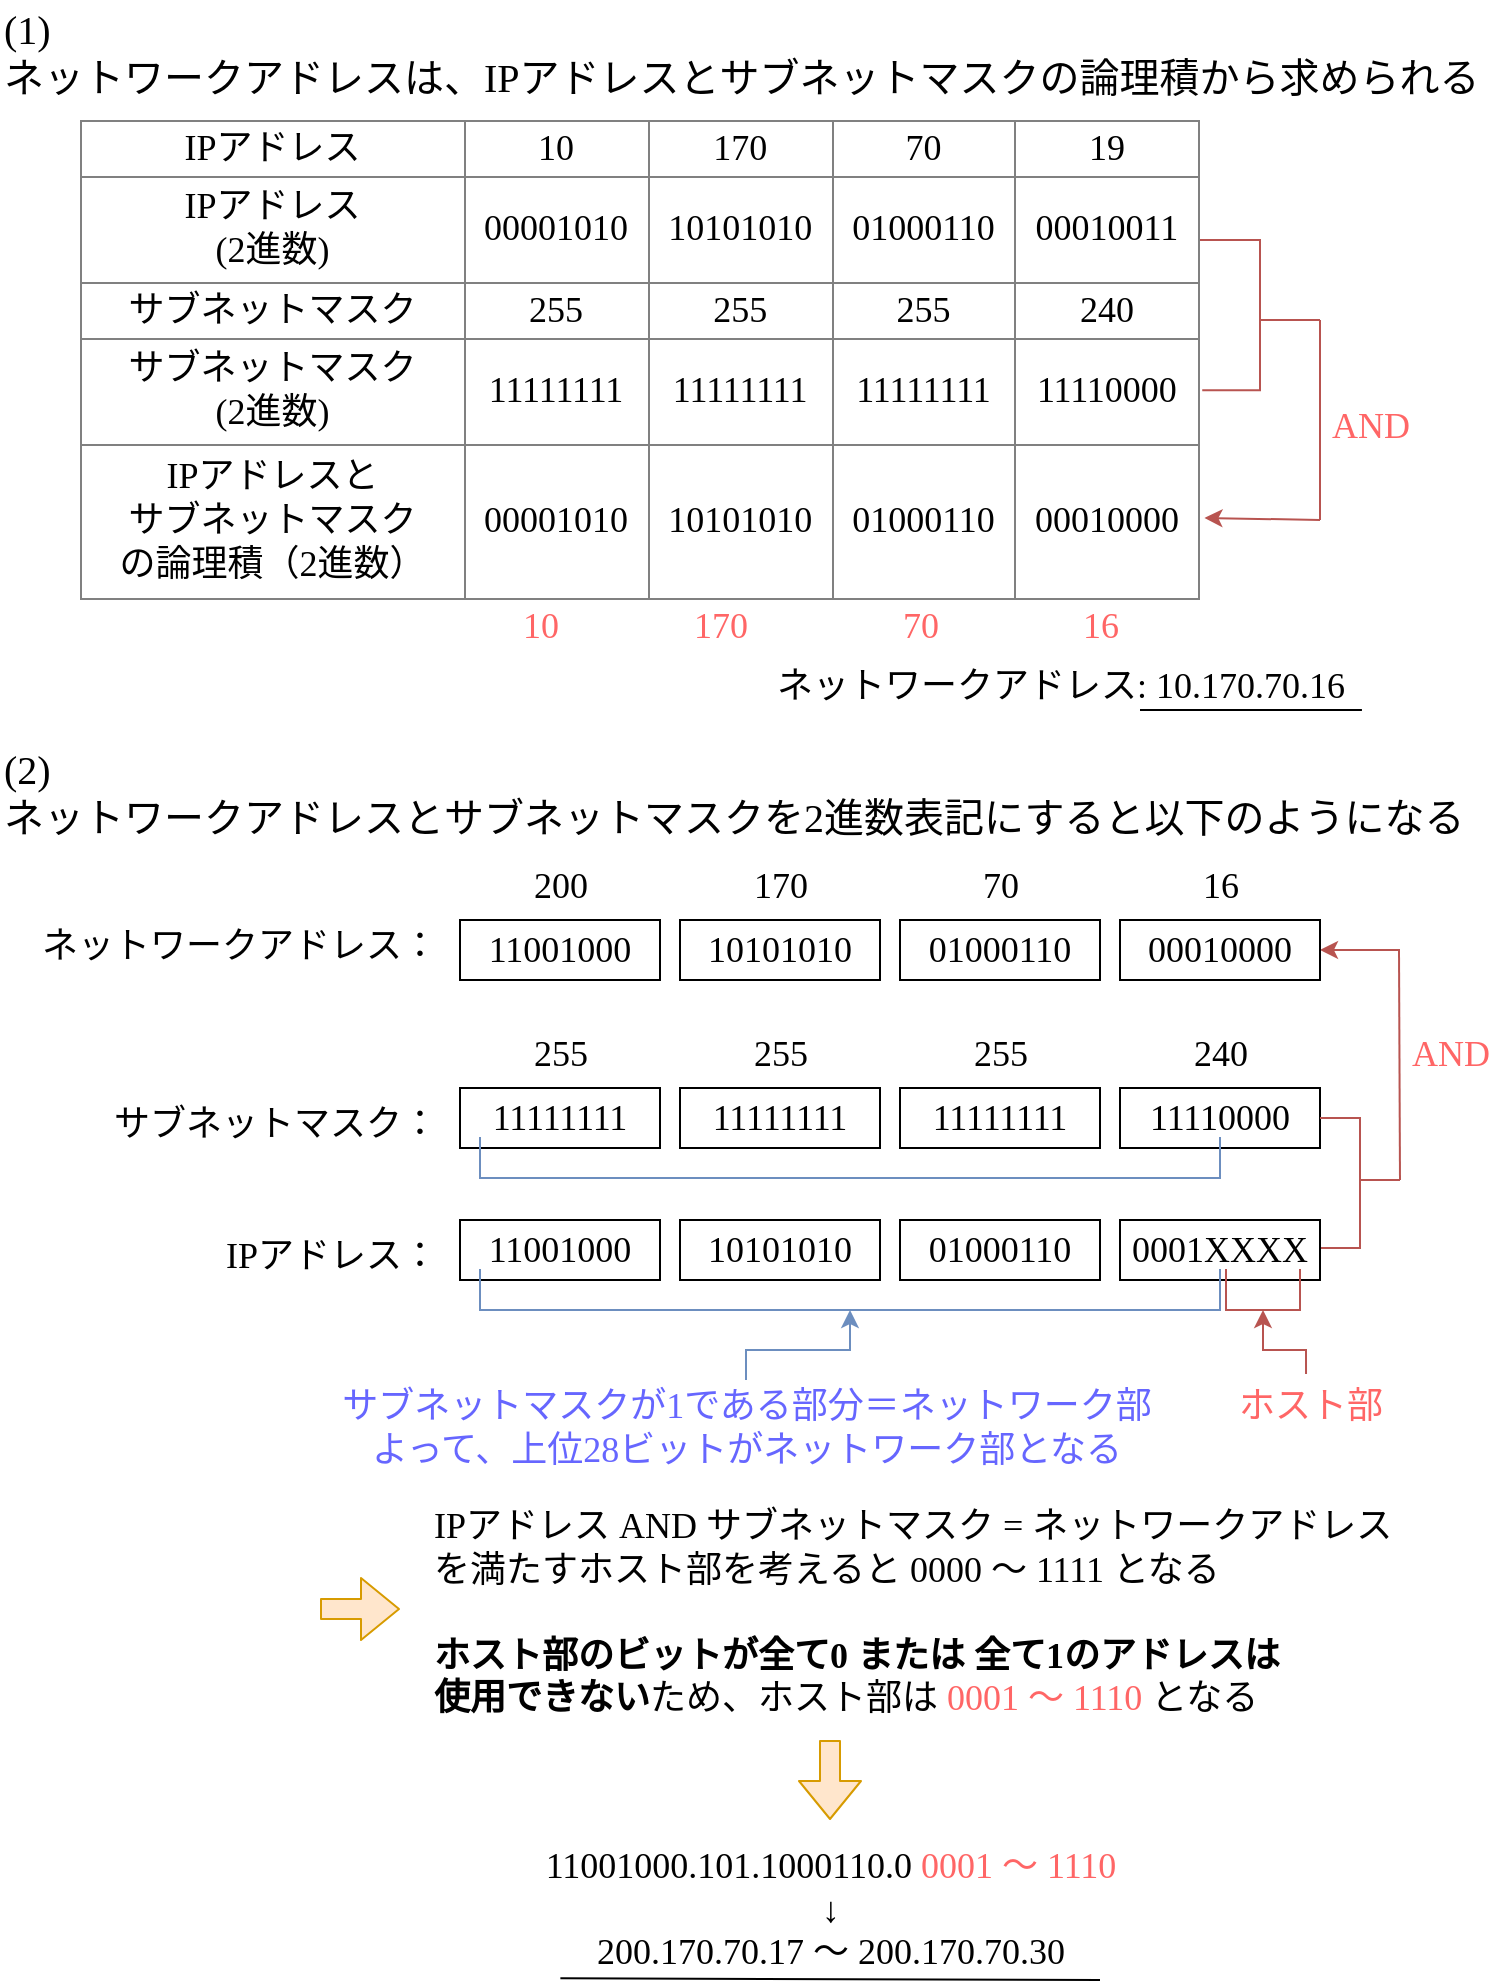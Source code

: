 <mxfile version="12.1.0" type="device" pages="1"><diagram id="8RG-D-4EVRMyECMvXXmF" name="ページ1"><mxGraphModel dx="1118" dy="690" grid="1" gridSize="10" guides="1" tooltips="1" connect="1" arrows="1" fold="1" page="1" pageScale="1" pageWidth="827" pageHeight="1169" math="0" shadow="0"><root><mxCell id="0"/><mxCell id="1" parent="0"/><mxCell id="PMli_T--SIbKUBOLuL1g-1" value="&lt;font style=&quot;font-size: 20px&quot; face=&quot;Tahoma&quot;&gt;(1)&lt;br&gt;ネットワークアドレスは、IPアドレスとサブネットマスクの論理積から求められる&lt;/font&gt;" style="text;html=1;resizable=0;points=[];autosize=1;align=left;verticalAlign=top;spacingTop=-4;" vertex="1" parent="1"><mxGeometry x="40" y="30" width="750" height="40" as="geometry"/></mxCell><mxCell id="PMli_T--SIbKUBOLuL1g-2" value="&lt;table border=&quot;1&quot; width=&quot;100%&quot; style=&quot;width: 100% ; height: 100% ; border-collapse: collapse ; font-size: 18px&quot;&gt;&lt;tbody&gt;&lt;tr&gt;&lt;td&gt;&lt;font style=&quot;font-size: 18px&quot; face=&quot;Tahoma&quot;&gt;IPアドレス&lt;/font&gt;&lt;/td&gt;&lt;td&gt;&lt;font style=&quot;font-size: 18px&quot; face=&quot;Tahoma&quot;&gt;10&lt;/font&gt;&lt;/td&gt;&lt;td&gt;&lt;font style=&quot;font-size: 18px&quot; face=&quot;Tahoma&quot;&gt;170&lt;/font&gt;&lt;/td&gt;&lt;td&gt;&lt;font face=&quot;Tahoma&quot;&gt;70&lt;/font&gt;&lt;/td&gt;&lt;td&gt;&lt;font face=&quot;Tahoma&quot;&gt;19&lt;/font&gt;&lt;/td&gt;&lt;/tr&gt;&lt;tr&gt;&lt;td&gt;&lt;font face=&quot;Tahoma&quot;&gt;IPアドレス&lt;br&gt;(2進数)&lt;/font&gt;&lt;/td&gt;&lt;td&gt;&lt;font style=&quot;font-size: 18px&quot; face=&quot;Tahoma&quot;&gt;00001010&lt;/font&gt;&lt;/td&gt;&lt;td&gt;&lt;font style=&quot;font-size: 18px&quot; face=&quot;Tahoma&quot;&gt;10101010&lt;/font&gt;&lt;/td&gt;&lt;td&gt;&lt;font face=&quot;Tahoma&quot;&gt;01000110&lt;/font&gt;&lt;/td&gt;&lt;td&gt;&lt;font face=&quot;Tahoma&quot;&gt;00010011&lt;/font&gt;&lt;/td&gt;&lt;/tr&gt;&lt;tr&gt;&lt;td&gt;&lt;font style=&quot;font-size: 18px&quot; face=&quot;Tahoma&quot;&gt;サブネットマスク&lt;/font&gt;&lt;/td&gt;&lt;td&gt;&lt;font style=&quot;font-size: 18px&quot; face=&quot;Tahoma&quot;&gt;255&lt;/font&gt;&lt;/td&gt;&lt;td&gt;&lt;font style=&quot;font-size: 18px&quot; face=&quot;Tahoma&quot;&gt;255&lt;/font&gt;&lt;/td&gt;&lt;td&gt;&lt;font face=&quot;Tahoma&quot;&gt;255&lt;/font&gt;&lt;/td&gt;&lt;td&gt;&lt;font face=&quot;Tahoma&quot;&gt;240&lt;/font&gt;&lt;/td&gt;&lt;/tr&gt;&lt;tr&gt;&lt;td&gt;&lt;font face=&quot;Tahoma&quot;&gt;サブネットマスク&lt;br&gt;(2進数)&lt;/font&gt;&lt;/td&gt;&lt;td&gt;&lt;font face=&quot;Tahoma&quot;&gt;11111111&lt;/font&gt;&lt;/td&gt;&lt;td&gt;&lt;font face=&quot;Tahoma&quot;&gt;11111111&lt;/font&gt;&lt;/td&gt;&lt;td&gt;&lt;font face=&quot;Tahoma&quot;&gt;11111111&lt;/font&gt;&lt;/td&gt;&lt;td&gt;&lt;font face=&quot;Tahoma&quot;&gt;11110000&lt;/font&gt;&lt;/td&gt;&lt;/tr&gt;&lt;tr&gt;&lt;td&gt;&lt;font face=&quot;Tahoma&quot;&gt;IPアドレスと&lt;br&gt;サブネットマスク&lt;br&gt;の論理積（2進数）&lt;/font&gt;&lt;/td&gt;&lt;td&gt;&lt;font face=&quot;Tahoma&quot;&gt;00001010&lt;/font&gt;&lt;/td&gt;&lt;td&gt;&lt;font face=&quot;Tahoma&quot;&gt;10101010&lt;/font&gt;&lt;/td&gt;&lt;td&gt;&lt;font face=&quot;Tahoma&quot;&gt;01000110&lt;/font&gt;&lt;/td&gt;&lt;td&gt;&lt;font face=&quot;Tahoma&quot;&gt;00010000&lt;/font&gt;&lt;/td&gt;&lt;/tr&gt;&lt;/tbody&gt;&lt;/table&gt;" style="text;html=1;strokeColor=none;fillColor=none;overflow=fill;align=center;" vertex="1" parent="1"><mxGeometry x="80" y="90" width="560" height="240" as="geometry"/></mxCell><mxCell id="PMli_T--SIbKUBOLuL1g-6" value="" style="endArrow=none;html=1;endFill=0;fillColor=#f8cecc;strokeColor=#b85450;" edge="1" parent="1"><mxGeometry width="50" height="50" relative="1" as="geometry"><mxPoint x="670" y="190" as="sourcePoint"/><mxPoint x="700" y="190" as="targetPoint"/></mxGeometry></mxCell><mxCell id="PMli_T--SIbKUBOLuL1g-9" value="" style="endArrow=none;html=1;endFill=0;fillColor=#f8cecc;strokeColor=#b85450;" edge="1" parent="1"><mxGeometry width="50" height="50" relative="1" as="geometry"><mxPoint x="700" y="290" as="sourcePoint"/><mxPoint x="700" y="190" as="targetPoint"/></mxGeometry></mxCell><mxCell id="PMli_T--SIbKUBOLuL1g-10" style="edgeStyle=orthogonalEdgeStyle;rounded=0;orthogonalLoop=1;jettySize=auto;html=1;exitX=1;exitY=0.25;exitDx=0;exitDy=0;entryX=1.002;entryY=0.563;entryDx=0;entryDy=0;entryPerimeter=0;endArrow=none;endFill=0;fillColor=#f8cecc;strokeColor=#b85450;" edge="1" parent="1" source="PMli_T--SIbKUBOLuL1g-2" target="PMli_T--SIbKUBOLuL1g-2"><mxGeometry relative="1" as="geometry"><Array as="points"><mxPoint x="670" y="150"/><mxPoint x="670" y="225"/></Array></mxGeometry></mxCell><mxCell id="PMli_T--SIbKUBOLuL1g-11" value="" style="endArrow=classic;html=1;endFill=1;entryX=1.004;entryY=0.829;entryDx=0;entryDy=0;entryPerimeter=0;fillColor=#f8cecc;strokeColor=#b85450;" edge="1" parent="1" target="PMli_T--SIbKUBOLuL1g-2"><mxGeometry width="50" height="50" relative="1" as="geometry"><mxPoint x="700" y="290" as="sourcePoint"/><mxPoint x="700" y="190" as="targetPoint"/></mxGeometry></mxCell><mxCell id="PMli_T--SIbKUBOLuL1g-12" value="&lt;font style=&quot;font-size: 18px&quot; face=&quot;Tahoma&quot; color=&quot;#ff6666&quot;&gt;AND&lt;/font&gt;" style="text;html=1;resizable=0;points=[];autosize=1;align=center;verticalAlign=top;spacingTop=-4;" vertex="1" parent="1"><mxGeometry x="700" y="230" width="50" height="20" as="geometry"/></mxCell><mxCell id="PMli_T--SIbKUBOLuL1g-13" value="&lt;font style=&quot;font-size: 18px;&quot;&gt;10&lt;/font&gt;" style="text;html=1;resizable=0;points=[];autosize=1;align=center;verticalAlign=top;spacingTop=-4;fontColor=#FF6666;fontSize=18;fontFamily=Tahoma;" vertex="1" parent="1"><mxGeometry x="290" y="330" width="40" height="20" as="geometry"/></mxCell><mxCell id="PMli_T--SIbKUBOLuL1g-14" value="&lt;font style=&quot;font-size: 18px&quot;&gt;170&lt;/font&gt;" style="text;html=1;resizable=0;points=[];autosize=1;align=center;verticalAlign=top;spacingTop=-4;fontColor=#FF6666;fontSize=18;fontFamily=Tahoma;" vertex="1" parent="1"><mxGeometry x="375" y="330" width="50" height="20" as="geometry"/></mxCell><mxCell id="PMli_T--SIbKUBOLuL1g-15" value="&lt;font style=&quot;font-size: 18px&quot;&gt;70&lt;/font&gt;" style="text;html=1;resizable=0;points=[];autosize=1;align=center;verticalAlign=top;spacingTop=-4;fontColor=#FF6666;fontSize=18;fontFamily=Tahoma;" vertex="1" parent="1"><mxGeometry x="480" y="330" width="40" height="20" as="geometry"/></mxCell><mxCell id="PMli_T--SIbKUBOLuL1g-16" value="&lt;font style=&quot;font-size: 18px&quot;&gt;16&lt;/font&gt;" style="text;html=1;resizable=0;points=[];autosize=1;align=center;verticalAlign=top;spacingTop=-4;fontColor=#FF6666;fontSize=18;fontFamily=Tahoma;" vertex="1" parent="1"><mxGeometry x="570" y="330" width="40" height="20" as="geometry"/></mxCell><mxCell id="PMli_T--SIbKUBOLuL1g-17" value="&lt;font color=&quot;#000000&quot;&gt;ネットワークアドレス: 10.170.70.16&lt;/font&gt;" style="text;html=1;resizable=0;points=[];autosize=1;align=center;verticalAlign=top;spacingTop=-4;fontSize=18;fontFamily=Tahoma;fontColor=#FF6666;" vertex="1" parent="1"><mxGeometry x="415" y="360" width="310" height="20" as="geometry"/></mxCell><mxCell id="PMli_T--SIbKUBOLuL1g-18" value="" style="endArrow=none;html=1;fontFamily=Tahoma;fontSize=18;fontColor=#FF6666;entryX=0.987;entryY=1.25;entryDx=0;entryDy=0;entryPerimeter=0;" edge="1" parent="1" target="PMli_T--SIbKUBOLuL1g-17"><mxGeometry width="50" height="50" relative="1" as="geometry"><mxPoint x="610" y="385" as="sourcePoint"/><mxPoint x="750" y="420" as="targetPoint"/></mxGeometry></mxCell><mxCell id="PMli_T--SIbKUBOLuL1g-20" value="&lt;font face=&quot;Tahoma&quot;&gt;&lt;span style=&quot;font-size: 20px&quot;&gt;(2)&lt;br&gt;ネットワークアドレスとサブネットマスクを2進数表記にすると以下のようになる&lt;br&gt;&lt;/span&gt;&lt;/font&gt;" style="text;html=1;resizable=0;points=[];autosize=1;align=left;verticalAlign=top;spacingTop=-4;" vertex="1" parent="1"><mxGeometry x="40" y="400" width="750" height="40" as="geometry"/></mxCell><mxCell id="PMli_T--SIbKUBOLuL1g-21" value="&lt;font color=&quot;#000000&quot;&gt;ネットワークアドレス：&lt;/font&gt;" style="text;html=1;resizable=0;points=[];autosize=1;align=right;verticalAlign=top;spacingTop=-4;fontSize=18;fontFamily=Tahoma;fontColor=#FF6666;" vertex="1" parent="1"><mxGeometry x="50" y="490" width="210" height="20" as="geometry"/></mxCell><mxCell id="PMli_T--SIbKUBOLuL1g-22" value="&lt;font color=&quot;#000000&quot;&gt;11001000&lt;/font&gt;" style="rounded=0;whiteSpace=wrap;html=1;fontFamily=Tahoma;fontSize=18;fontColor=#FF6666;align=center;" vertex="1" parent="1"><mxGeometry x="270" y="490" width="100" height="30" as="geometry"/></mxCell><mxCell id="PMli_T--SIbKUBOLuL1g-23" value="200" style="text;html=1;resizable=0;points=[];autosize=1;align=center;verticalAlign=top;spacingTop=-4;fontSize=18;fontFamily=Tahoma;fontColor=#000000;" vertex="1" parent="1"><mxGeometry x="295" y="460" width="50" height="20" as="geometry"/></mxCell><mxCell id="PMli_T--SIbKUBOLuL1g-24" value="&lt;font color=&quot;#000000&quot;&gt;10101010&lt;/font&gt;" style="rounded=0;whiteSpace=wrap;html=1;fontFamily=Tahoma;fontSize=18;fontColor=#FF6666;align=center;" vertex="1" parent="1"><mxGeometry x="380" y="490" width="100" height="30" as="geometry"/></mxCell><mxCell id="PMli_T--SIbKUBOLuL1g-25" value="170" style="text;html=1;resizable=0;points=[];autosize=1;align=center;verticalAlign=top;spacingTop=-4;fontSize=18;fontFamily=Tahoma;fontColor=#000000;" vertex="1" parent="1"><mxGeometry x="405" y="460" width="50" height="20" as="geometry"/></mxCell><mxCell id="PMli_T--SIbKUBOLuL1g-26" value="&lt;font color=&quot;#000000&quot;&gt;01000110&lt;/font&gt;" style="rounded=0;whiteSpace=wrap;html=1;fontFamily=Tahoma;fontSize=18;fontColor=#FF6666;align=center;" vertex="1" parent="1"><mxGeometry x="490" y="490" width="100" height="30" as="geometry"/></mxCell><mxCell id="PMli_T--SIbKUBOLuL1g-27" value="70" style="text;html=1;resizable=0;points=[];autosize=1;align=center;verticalAlign=top;spacingTop=-4;fontSize=18;fontFamily=Tahoma;fontColor=#000000;" vertex="1" parent="1"><mxGeometry x="520" y="460" width="40" height="20" as="geometry"/></mxCell><mxCell id="PMli_T--SIbKUBOLuL1g-58" style="edgeStyle=orthogonalEdgeStyle;rounded=0;orthogonalLoop=1;jettySize=auto;html=1;startArrow=classic;startFill=1;endArrow=none;endFill=0;fontFamily=Tahoma;fontSize=18;fontColor=#FF6666;fillColor=#f8cecc;strokeColor=#b85450;" edge="1" parent="1" source="PMli_T--SIbKUBOLuL1g-28"><mxGeometry relative="1" as="geometry"><mxPoint x="740.0" y="505" as="targetPoint"/></mxGeometry></mxCell><mxCell id="PMli_T--SIbKUBOLuL1g-28" value="&lt;font color=&quot;#000000&quot;&gt;00010000&lt;/font&gt;" style="rounded=0;whiteSpace=wrap;html=1;fontFamily=Tahoma;fontSize=18;fontColor=#FF6666;align=center;" vertex="1" parent="1"><mxGeometry x="600" y="490" width="100" height="30" as="geometry"/></mxCell><mxCell id="PMli_T--SIbKUBOLuL1g-29" value="16" style="text;html=1;resizable=0;points=[];autosize=1;align=center;verticalAlign=top;spacingTop=-4;fontSize=18;fontFamily=Tahoma;fontColor=#000000;" vertex="1" parent="1"><mxGeometry x="630" y="460" width="40" height="20" as="geometry"/></mxCell><mxCell id="PMli_T--SIbKUBOLuL1g-30" value="&lt;font color=&quot;#000000&quot;&gt;サブネットマスク：&lt;/font&gt;" style="text;html=1;resizable=0;points=[];autosize=1;align=right;verticalAlign=top;spacingTop=-4;fontSize=18;fontFamily=Tahoma;fontColor=#FF6666;" vertex="1" parent="1"><mxGeometry x="80" y="579" width="180" height="20" as="geometry"/></mxCell><mxCell id="PMli_T--SIbKUBOLuL1g-31" value="&lt;font color=&quot;#000000&quot;&gt;11111111&lt;/font&gt;" style="rounded=0;whiteSpace=wrap;html=1;fontFamily=Tahoma;fontSize=18;fontColor=#FF6666;align=center;" vertex="1" parent="1"><mxGeometry x="270" y="574" width="100" height="30" as="geometry"/></mxCell><mxCell id="PMli_T--SIbKUBOLuL1g-32" value="255" style="text;html=1;resizable=0;points=[];autosize=1;align=center;verticalAlign=top;spacingTop=-4;fontSize=18;fontFamily=Tahoma;fontColor=#000000;" vertex="1" parent="1"><mxGeometry x="295" y="544" width="50" height="20" as="geometry"/></mxCell><mxCell id="PMli_T--SIbKUBOLuL1g-33" value="&lt;font color=&quot;#000000&quot;&gt;11111111&lt;/font&gt;" style="rounded=0;whiteSpace=wrap;html=1;fontFamily=Tahoma;fontSize=18;fontColor=#FF6666;align=center;" vertex="1" parent="1"><mxGeometry x="380" y="574" width="100" height="30" as="geometry"/></mxCell><mxCell id="PMli_T--SIbKUBOLuL1g-34" value="255" style="text;html=1;resizable=0;points=[];autosize=1;align=center;verticalAlign=top;spacingTop=-4;fontSize=18;fontFamily=Tahoma;fontColor=#000000;" vertex="1" parent="1"><mxGeometry x="405" y="544" width="50" height="20" as="geometry"/></mxCell><mxCell id="PMli_T--SIbKUBOLuL1g-35" value="&lt;font color=&quot;#000000&quot;&gt;11111111&lt;/font&gt;" style="rounded=0;whiteSpace=wrap;html=1;fontFamily=Tahoma;fontSize=18;fontColor=#FF6666;align=center;" vertex="1" parent="1"><mxGeometry x="490" y="574" width="100" height="30" as="geometry"/></mxCell><mxCell id="PMli_T--SIbKUBOLuL1g-36" value="255" style="text;html=1;resizable=0;points=[];autosize=1;align=center;verticalAlign=top;spacingTop=-4;fontSize=18;fontFamily=Tahoma;fontColor=#000000;" vertex="1" parent="1"><mxGeometry x="515" y="544" width="50" height="20" as="geometry"/></mxCell><mxCell id="PMli_T--SIbKUBOLuL1g-37" value="&lt;font color=&quot;#000000&quot;&gt;11110000&lt;/font&gt;" style="rounded=0;whiteSpace=wrap;html=1;fontFamily=Tahoma;fontSize=18;fontColor=#FF6666;align=center;" vertex="1" parent="1"><mxGeometry x="600" y="574" width="100" height="30" as="geometry"/></mxCell><mxCell id="PMli_T--SIbKUBOLuL1g-38" value="240" style="text;html=1;resizable=0;points=[];autosize=1;align=center;verticalAlign=top;spacingTop=-4;fontSize=18;fontFamily=Tahoma;fontColor=#000000;" vertex="1" parent="1"><mxGeometry x="625" y="544" width="50" height="20" as="geometry"/></mxCell><mxCell id="PMli_T--SIbKUBOLuL1g-44" value="&lt;font color=&quot;#000000&quot;&gt;IPアドレス：&lt;/font&gt;" style="text;html=1;resizable=0;points=[];autosize=1;align=right;verticalAlign=top;spacingTop=-4;fontSize=18;fontFamily=Tahoma;fontColor=#FF6666;" vertex="1" parent="1"><mxGeometry x="140" y="645" width="120" height="20" as="geometry"/></mxCell><mxCell id="PMli_T--SIbKUBOLuL1g-45" value="&lt;font color=&quot;#000000&quot;&gt;11001000&lt;/font&gt;" style="rounded=0;whiteSpace=wrap;html=1;fontFamily=Tahoma;fontSize=18;fontColor=#FF6666;align=center;" vertex="1" parent="1"><mxGeometry x="270" y="640" width="100" height="30" as="geometry"/></mxCell><mxCell id="PMli_T--SIbKUBOLuL1g-46" value="&lt;font color=&quot;#000000&quot;&gt;10101010&lt;/font&gt;" style="rounded=0;whiteSpace=wrap;html=1;fontFamily=Tahoma;fontSize=18;fontColor=#FF6666;align=center;" vertex="1" parent="1"><mxGeometry x="380" y="640" width="100" height="30" as="geometry"/></mxCell><mxCell id="PMli_T--SIbKUBOLuL1g-47" value="&lt;font color=&quot;#000000&quot;&gt;01000110&lt;/font&gt;" style="rounded=0;whiteSpace=wrap;html=1;fontFamily=Tahoma;fontSize=18;fontColor=#FF6666;align=center;" vertex="1" parent="1"><mxGeometry x="490" y="640" width="100" height="30" as="geometry"/></mxCell><mxCell id="PMli_T--SIbKUBOLuL1g-56" style="edgeStyle=orthogonalEdgeStyle;rounded=0;orthogonalLoop=1;jettySize=auto;html=1;entryX=1;entryY=0.5;entryDx=0;entryDy=0;startArrow=none;startFill=0;endArrow=none;endFill=0;fontFamily=Tahoma;fontSize=18;fontColor=#FF6666;fillColor=#f8cecc;strokeColor=#b85450;" edge="1" parent="1" source="PMli_T--SIbKUBOLuL1g-48" target="PMli_T--SIbKUBOLuL1g-37"><mxGeometry relative="1" as="geometry"><Array as="points"><mxPoint x="720" y="654"/><mxPoint x="720" y="589"/></Array></mxGeometry></mxCell><mxCell id="PMli_T--SIbKUBOLuL1g-48" value="&lt;font color=&quot;#000000&quot;&gt;0001XXXX&lt;/font&gt;" style="rounded=0;whiteSpace=wrap;html=1;fontFamily=Tahoma;fontSize=18;fontColor=#FF6666;align=center;" vertex="1" parent="1"><mxGeometry x="600" y="640" width="100" height="30" as="geometry"/></mxCell><mxCell id="PMli_T--SIbKUBOLuL1g-49" value="" style="shape=partialRectangle;whiteSpace=wrap;html=1;bottom=1;right=1;left=1;top=0;fillColor=none;routingCenterX=-0.5;fontFamily=Tahoma;fontSize=18;align=right;strokeColor=#6c8ebf;" vertex="1" parent="1"><mxGeometry x="280" y="665" width="370" height="20" as="geometry"/></mxCell><mxCell id="PMli_T--SIbKUBOLuL1g-52" style="edgeStyle=orthogonalEdgeStyle;rounded=0;orthogonalLoop=1;jettySize=auto;html=1;endArrow=none;endFill=0;fontFamily=Tahoma;fontSize=18;fontColor=#FF6666;fillColor=#dae8fc;strokeColor=#6c8ebf;startArrow=classic;startFill=1;exitX=0.5;exitY=1;exitDx=0;exitDy=0;" edge="1" parent="1" source="PMli_T--SIbKUBOLuL1g-49" target="PMli_T--SIbKUBOLuL1g-50"><mxGeometry relative="1" as="geometry"/></mxCell><mxCell id="PMli_T--SIbKUBOLuL1g-50" value="サブネットマスクが1である部分＝ネットワーク部&lt;br&gt;よって、上位28ビットがネットワーク部となる" style="text;html=1;resizable=0;points=[];autosize=1;align=center;verticalAlign=top;spacingTop=-4;fontSize=18;fontFamily=Tahoma;fontColor=#6666FF;" vertex="1" parent="1"><mxGeometry x="203" y="720" width="420" height="50" as="geometry"/></mxCell><mxCell id="PMli_T--SIbKUBOLuL1g-55" style="edgeStyle=orthogonalEdgeStyle;rounded=0;orthogonalLoop=1;jettySize=auto;html=1;entryX=0.478;entryY=-0.15;entryDx=0;entryDy=0;entryPerimeter=0;startArrow=classic;startFill=1;endArrow=none;endFill=0;fontFamily=Tahoma;fontSize=18;fontColor=#FF6666;fillColor=#f8cecc;strokeColor=#b85450;" edge="1" parent="1" source="PMli_T--SIbKUBOLuL1g-51" target="PMli_T--SIbKUBOLuL1g-54"><mxGeometry relative="1" as="geometry"/></mxCell><mxCell id="PMli_T--SIbKUBOLuL1g-51" value="" style="shape=partialRectangle;whiteSpace=wrap;html=1;bottom=1;right=1;left=1;top=0;fillColor=none;routingCenterX=-0.5;fontFamily=Tahoma;fontSize=18;align=center;strokeColor=#b85450;" vertex="1" parent="1"><mxGeometry x="653" y="665" width="37" height="20" as="geometry"/></mxCell><mxCell id="PMli_T--SIbKUBOLuL1g-53" value="" style="shape=partialRectangle;whiteSpace=wrap;html=1;bottom=1;right=1;left=1;top=0;fillColor=none;routingCenterX=-0.5;fontFamily=Tahoma;fontSize=18;align=right;strokeColor=#6c8ebf;" vertex="1" parent="1"><mxGeometry x="280" y="599" width="370" height="20" as="geometry"/></mxCell><mxCell id="PMli_T--SIbKUBOLuL1g-54" value="&lt;font color=&quot;#ff6666&quot;&gt;ホスト部&lt;br&gt;&lt;/font&gt;" style="text;html=1;resizable=0;points=[];autosize=1;align=center;verticalAlign=top;spacingTop=-4;fontSize=18;fontFamily=Tahoma;fontColor=#6666FF;" vertex="1" parent="1"><mxGeometry x="650" y="720" width="90" height="20" as="geometry"/></mxCell><mxCell id="PMli_T--SIbKUBOLuL1g-57" value="" style="endArrow=none;html=1;fontFamily=Tahoma;fontSize=18;fontColor=#FF6666;fillColor=#f8cecc;strokeColor=#b85450;" edge="1" parent="1"><mxGeometry width="50" height="50" relative="1" as="geometry"><mxPoint x="740" y="620" as="sourcePoint"/><mxPoint x="739.5" y="505" as="targetPoint"/></mxGeometry></mxCell><mxCell id="PMli_T--SIbKUBOLuL1g-60" value="" style="endArrow=none;html=1;fontFamily=Tahoma;fontSize=18;fontColor=#FF6666;fillColor=#f8cecc;strokeColor=#b85450;" edge="1" parent="1"><mxGeometry width="50" height="50" relative="1" as="geometry"><mxPoint x="720" y="620" as="sourcePoint"/><mxPoint x="740" y="620" as="targetPoint"/></mxGeometry></mxCell><mxCell id="PMli_T--SIbKUBOLuL1g-61" value="AND" style="text;html=1;resizable=0;points=[];autosize=1;align=center;verticalAlign=top;spacingTop=-4;fontSize=18;fontFamily=Tahoma;fontColor=#FF6666;" vertex="1" parent="1"><mxGeometry x="740" y="544" width="50" height="20" as="geometry"/></mxCell><mxCell id="PMli_T--SIbKUBOLuL1g-62" value="" style="shape=flexArrow;endArrow=classic;html=1;fontFamily=Tahoma;fontSize=18;fontColor=#FF6666;fillColor=#ffe6cc;strokeColor=#d79b00;" edge="1" parent="1"><mxGeometry width="50" height="50" relative="1" as="geometry"><mxPoint x="200" y="834.5" as="sourcePoint"/><mxPoint x="240" y="834.5" as="targetPoint"/></mxGeometry></mxCell><mxCell id="PMli_T--SIbKUBOLuL1g-63" value="&lt;font color=&quot;#000000&quot;&gt;IPアドレス AND サブネットマスク = ネットワークアドレス&lt;br&gt;を満たすホスト部を考えると 0000 〜 1111 となる&lt;br&gt;&lt;br&gt;&lt;b&gt;ホスト部のビットが全て0 または 全て1のアドレスは&lt;br&gt;使用できない&lt;/b&gt;ため、ホスト部は &lt;/font&gt;0001 〜 1110&lt;font color=&quot;#000000&quot;&gt; となる&lt;br&gt;&lt;/font&gt;" style="text;html=1;resizable=0;points=[];autosize=1;align=left;verticalAlign=top;spacingTop=-4;fontSize=18;fontFamily=Tahoma;fontColor=#FF6666;" vertex="1" parent="1"><mxGeometry x="255" y="780" width="490" height="110" as="geometry"/></mxCell><mxCell id="PMli_T--SIbKUBOLuL1g-64" value="" style="shape=flexArrow;endArrow=classic;html=1;fontFamily=Tahoma;fontSize=18;fontColor=#FF6666;fillColor=#ffe6cc;strokeColor=#d79b00;" edge="1" parent="1"><mxGeometry width="50" height="50" relative="1" as="geometry"><mxPoint x="455" y="900" as="sourcePoint"/><mxPoint x="455" y="940" as="targetPoint"/></mxGeometry></mxCell><mxCell id="PMli_T--SIbKUBOLuL1g-65" value="&lt;font color=&quot;#000000&quot;&gt;11001000.101.1000110.0 &lt;/font&gt;0001 〜 1110&lt;br&gt;&lt;font color=&quot;#000000&quot;&gt;↓&lt;br&gt;200.170.70.17 〜 200.170.70.30&lt;/font&gt;" style="text;html=1;resizable=0;points=[];autosize=1;align=center;verticalAlign=top;spacingTop=-4;fontSize=18;fontFamily=Tahoma;fontColor=#FF6666;" vertex="1" parent="1"><mxGeometry x="245" y="950" width="420" height="70" as="geometry"/></mxCell><mxCell id="PMli_T--SIbKUBOLuL1g-66" value="" style="endArrow=none;html=1;fontFamily=Tahoma;fontSize=18;fontColor=#FF6666;exitX=0.179;exitY=0.988;exitDx=0;exitDy=0;exitPerimeter=0;" edge="1" parent="1" source="PMli_T--SIbKUBOLuL1g-65"><mxGeometry width="50" height="50" relative="1" as="geometry"><mxPoint x="540" y="1070" as="sourcePoint"/><mxPoint x="590" y="1020" as="targetPoint"/></mxGeometry></mxCell></root></mxGraphModel></diagram></mxfile>